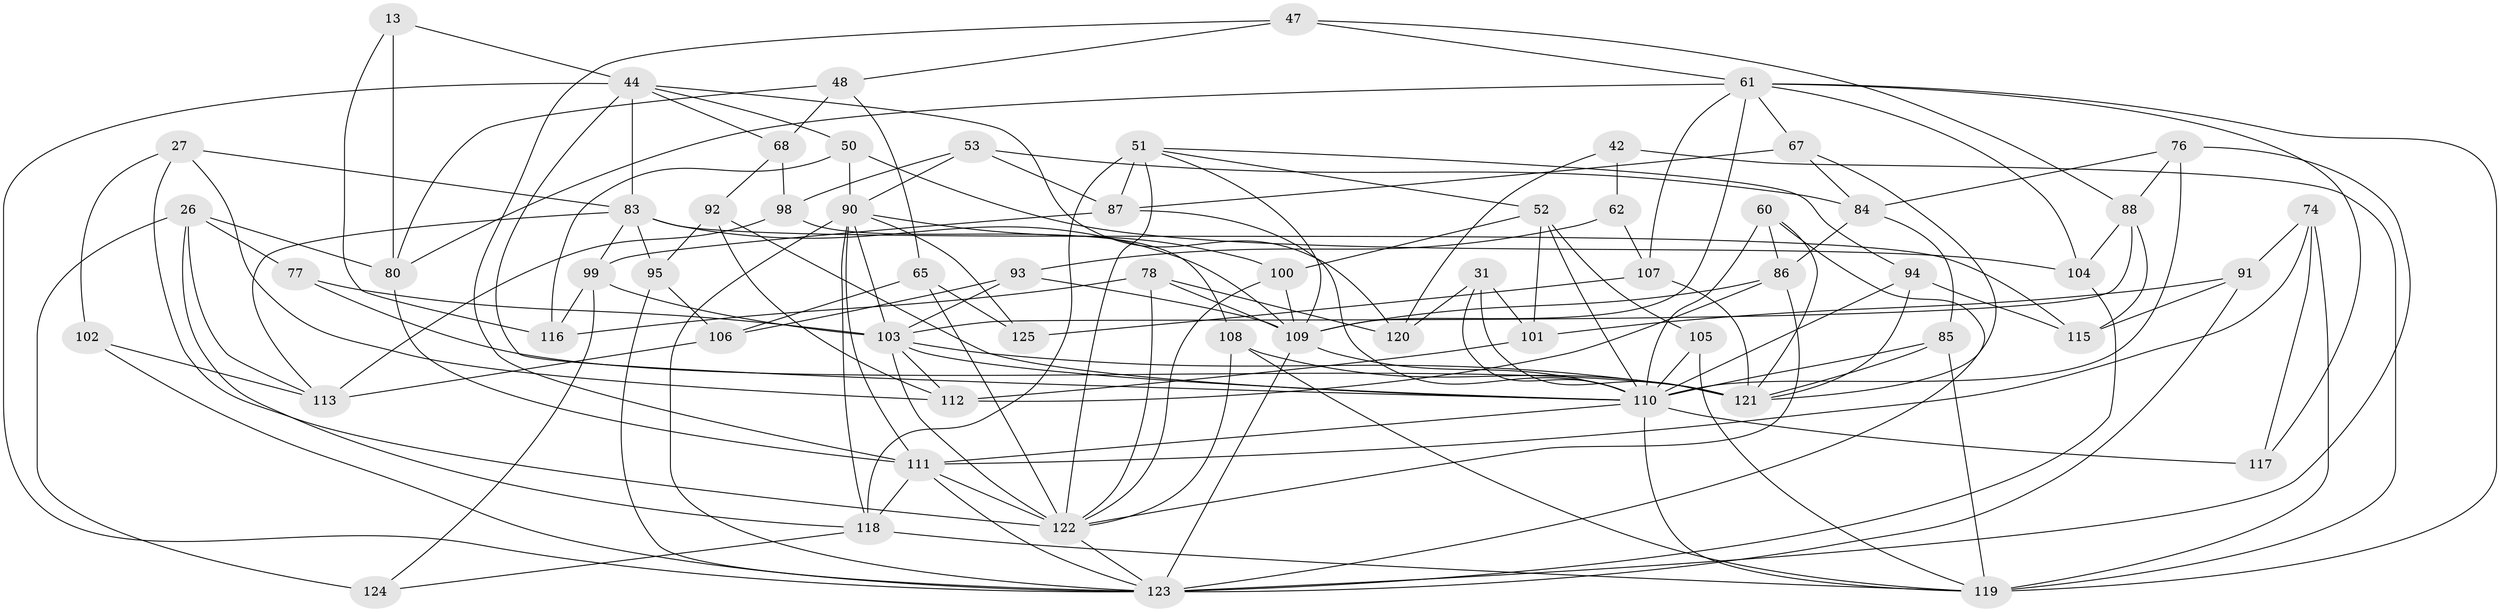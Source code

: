 // original degree distribution, {4: 1.0}
// Generated by graph-tools (version 1.1) at 2025/57/03/09/25 04:57:08]
// undirected, 62 vertices, 157 edges
graph export_dot {
graph [start="1"]
  node [color=gray90,style=filled];
  13;
  26 [super="+12"];
  27;
  31 [super="+20"];
  42 [super="+24"];
  44 [super="+11"];
  47;
  48;
  50;
  51 [super="+19+22"];
  52 [super="+23"];
  53;
  60;
  61 [super="+43"];
  62;
  65 [super="+55"];
  67;
  68;
  74 [super="+69"];
  76;
  77;
  78;
  80 [super="+10"];
  83 [super="+59"];
  84 [super="+70"];
  85;
  86 [super="+34"];
  87 [super="+37"];
  88 [super="+71"];
  90 [super="+41"];
  91;
  92;
  93;
  94;
  95;
  98;
  99 [super="+79"];
  100;
  101;
  102;
  103 [super="+18+82+81"];
  104;
  105;
  106;
  107;
  108 [super="+36"];
  109 [super="+89"];
  110 [super="+72+73+75"];
  111 [super="+25+57"];
  112 [super="+97"];
  113 [super="+66"];
  115;
  116;
  117;
  118 [super="+29+39"];
  119 [super="+63+58"];
  120;
  121 [super="+96"];
  122 [super="+46+114+30"];
  123 [super="+35+56+64"];
  124;
  125;
  13 -- 116;
  13 -- 80 [weight=2];
  13 -- 44;
  26 -- 77 [weight=2];
  26 -- 124;
  26 -- 80;
  26 -- 113;
  26 -- 118;
  27 -- 102;
  27 -- 122;
  27 -- 112;
  27 -- 83;
  31 -- 120;
  31 -- 101;
  31 -- 110 [weight=3];
  31 -- 121;
  42 -- 62 [weight=2];
  42 -- 120;
  42 -- 119 [weight=3];
  44 -- 68;
  44 -- 50;
  44 -- 83 [weight=2];
  44 -- 120;
  44 -- 110;
  44 -- 123;
  47 -- 48;
  47 -- 88;
  47 -- 111;
  47 -- 61;
  48 -- 68;
  48 -- 80;
  48 -- 65;
  50 -- 116;
  50 -- 90;
  50 -- 104;
  51 -- 122;
  51 -- 94;
  51 -- 52;
  51 -- 87 [weight=2];
  51 -- 118 [weight=2];
  51 -- 109;
  52 -- 100;
  52 -- 105 [weight=2];
  52 -- 101;
  52 -- 110;
  53 -- 84;
  53 -- 87;
  53 -- 98;
  53 -- 90;
  60 -- 110;
  60 -- 121;
  60 -- 86;
  60 -- 123;
  61 -- 107;
  61 -- 119;
  61 -- 80;
  61 -- 67;
  61 -- 117;
  61 -- 104;
  61 -- 109;
  62 -- 93;
  62 -- 107;
  65 -- 122 [weight=2];
  65 -- 106;
  65 -- 125 [weight=2];
  67 -- 121;
  67 -- 84;
  67 -- 87;
  68 -- 92;
  68 -- 98;
  74 -- 91;
  74 -- 117;
  74 -- 119 [weight=2];
  74 -- 111 [weight=2];
  76 -- 88;
  76 -- 110;
  76 -- 84;
  76 -- 123;
  77 -- 103;
  77 -- 121;
  78 -- 116;
  78 -- 109;
  78 -- 120;
  78 -- 122;
  80 -- 111;
  83 -- 95;
  83 -- 113;
  83 -- 115;
  83 -- 99;
  83 -- 109;
  84 -- 86 [weight=2];
  84 -- 85;
  85 -- 121;
  85 -- 119;
  85 -- 110;
  86 -- 122;
  86 -- 112;
  86 -- 109;
  87 -- 110;
  87 -- 99;
  88 -- 104;
  88 -- 103 [weight=2];
  88 -- 115;
  90 -- 111;
  90 -- 100;
  90 -- 118;
  90 -- 103;
  90 -- 125;
  90 -- 123;
  91 -- 115;
  91 -- 101;
  91 -- 123;
  92 -- 95;
  92 -- 110;
  92 -- 112;
  93 -- 106;
  93 -- 103;
  93 -- 109;
  94 -- 115;
  94 -- 110;
  94 -- 121;
  95 -- 123;
  95 -- 106;
  98 -- 108;
  98 -- 113;
  99 -- 124 [weight=2];
  99 -- 116;
  99 -- 103;
  100 -- 122;
  100 -- 109;
  101 -- 112;
  102 -- 113 [weight=2];
  102 -- 123;
  103 -- 112 [weight=2];
  103 -- 110 [weight=3];
  103 -- 122 [weight=2];
  103 -- 121;
  104 -- 123;
  105 -- 119;
  105 -- 110;
  106 -- 113;
  107 -- 125;
  107 -- 121;
  108 -- 119 [weight=2];
  108 -- 121 [weight=2];
  108 -- 122;
  109 -- 123 [weight=2];
  109 -- 110;
  110 -- 117 [weight=2];
  110 -- 119 [weight=3];
  110 -- 111;
  111 -- 123;
  111 -- 118 [weight=2];
  111 -- 122;
  118 -- 124;
  118 -- 119;
  122 -- 123;
}
